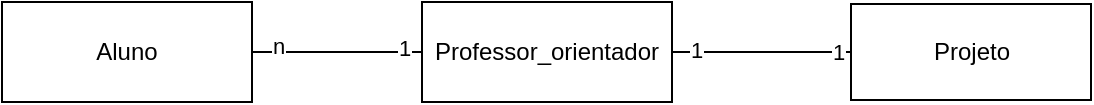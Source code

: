 <mxfile version="15.8.9" type="github">
  <diagram id="UvjCOzgRhScxhyYnDECv" name="Page-1">
    <mxGraphModel dx="496" dy="283" grid="1" gridSize="10" guides="1" tooltips="1" connect="1" arrows="1" fold="1" page="1" pageScale="1" pageWidth="1169" pageHeight="827" math="0" shadow="0">
      <root>
        <mxCell id="0" />
        <mxCell id="1" parent="0" />
        <mxCell id="_mJVA6JVob8ZOXD0O_u_-12" style="edgeStyle=orthogonalEdgeStyle;rounded=0;orthogonalLoop=1;jettySize=auto;html=1;exitX=1;exitY=0.5;exitDx=0;exitDy=0;endArrow=none;endFill=0;" edge="1" parent="1" source="_mJVA6JVob8ZOXD0O_u_-1" target="_mJVA6JVob8ZOXD0O_u_-2">
          <mxGeometry relative="1" as="geometry" />
        </mxCell>
        <mxCell id="_mJVA6JVob8ZOXD0O_u_-15" value="n" style="edgeLabel;html=1;align=center;verticalAlign=middle;resizable=0;points=[];" vertex="1" connectable="0" parent="_mJVA6JVob8ZOXD0O_u_-12">
          <mxGeometry x="-0.692" y="3" relative="1" as="geometry">
            <mxPoint as="offset" />
          </mxGeometry>
        </mxCell>
        <mxCell id="_mJVA6JVob8ZOXD0O_u_-16" value="1" style="edgeLabel;html=1;align=center;verticalAlign=middle;resizable=0;points=[];" vertex="1" connectable="0" parent="_mJVA6JVob8ZOXD0O_u_-12">
          <mxGeometry x="0.791" y="-1" relative="1" as="geometry">
            <mxPoint y="-3" as="offset" />
          </mxGeometry>
        </mxCell>
        <mxCell id="_mJVA6JVob8ZOXD0O_u_-1" value="Aluno" style="whiteSpace=wrap;html=1;align=center;" vertex="1" parent="1">
          <mxGeometry x="160" y="151" width="125" height="50" as="geometry" />
        </mxCell>
        <mxCell id="_mJVA6JVob8ZOXD0O_u_-13" style="edgeStyle=orthogonalEdgeStyle;rounded=0;orthogonalLoop=1;jettySize=auto;html=1;exitX=1;exitY=0.5;exitDx=0;exitDy=0;entryX=0;entryY=0.5;entryDx=0;entryDy=0;endArrow=none;endFill=0;" edge="1" parent="1" source="_mJVA6JVob8ZOXD0O_u_-2" target="_mJVA6JVob8ZOXD0O_u_-11">
          <mxGeometry relative="1" as="geometry" />
        </mxCell>
        <mxCell id="_mJVA6JVob8ZOXD0O_u_-17" value="1" style="edgeLabel;html=1;align=center;verticalAlign=middle;resizable=0;points=[];" vertex="1" connectable="0" parent="_mJVA6JVob8ZOXD0O_u_-13">
          <mxGeometry x="-0.732" y="1" relative="1" as="geometry">
            <mxPoint as="offset" />
          </mxGeometry>
        </mxCell>
        <mxCell id="_mJVA6JVob8ZOXD0O_u_-18" value="1" style="edgeLabel;html=1;align=center;verticalAlign=middle;resizable=0;points=[];" vertex="1" connectable="0" parent="_mJVA6JVob8ZOXD0O_u_-13">
          <mxGeometry x="0.846" relative="1" as="geometry">
            <mxPoint as="offset" />
          </mxGeometry>
        </mxCell>
        <mxCell id="_mJVA6JVob8ZOXD0O_u_-2" value="Professor_orientador" style="whiteSpace=wrap;html=1;align=center;" vertex="1" parent="1">
          <mxGeometry x="370" y="151" width="125" height="50" as="geometry" />
        </mxCell>
        <mxCell id="_mJVA6JVob8ZOXD0O_u_-11" value="Projeto" style="whiteSpace=wrap;html=1;align=center;" vertex="1" parent="1">
          <mxGeometry x="584.5" y="152" width="120" height="48" as="geometry" />
        </mxCell>
      </root>
    </mxGraphModel>
  </diagram>
</mxfile>
